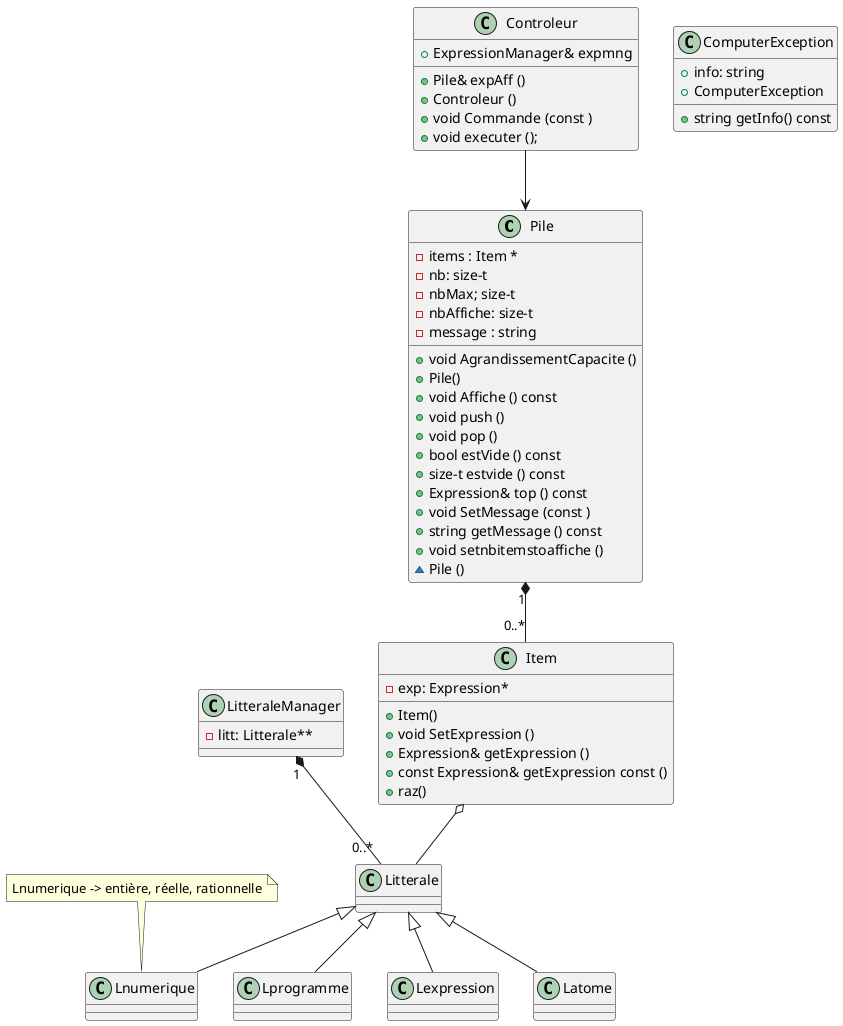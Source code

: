 @startuml
class Pile {
  -items : Item *
  -nb: size-t
  -nbMax; size-t
  -nbAffiche: size-t
  -message : string 
  +void AgrandissementCapacite ()
  +Pile() 
  +void Affiche () const
  +void push ()
  +void pop ()
  +bool estVide () const
  +size-t estvide () const
  +Expression& top () const 
  +void SetMessage (const )
  +string getMessage () const 
  +void setnbitemstoaffiche ()
  ~Pile ()
}

class Controleur {
  +ExpressionManager& expmng
  +Pile& expAff ()
  +Controleur ()
  +void Commande (const )
  +void executer ();
}

Controleur-->Pile 



class Item{
  -exp: Expression*
  +Item()
  +void SetExpression ()
  +Expression& getExpression () 
  +const Expression& getExpression const ()
  +raz()
}

Item o-- Litterale

class ComputerException {
  +info: string
  +ComputerException
  +string getInfo() const
}

class LitteraleManager{
-litt: Litterale**
}


class Litterale{
  
}

class Lprogramme{}
class Lnumerique{}
note top 
Lnumerique -> entière, réelle, rationnelle
end note

class Lexpression{}
class Latome {}


LitteraleManager "1" *-- "0..*" Litterale
Pile "1" *-- "0..*" Item
Litterale <|--  Lprogramme
Litterale <|--  Lnumerique
Litterale <|--  Lexpression
Litterale <|-- Latome 


@enduml
